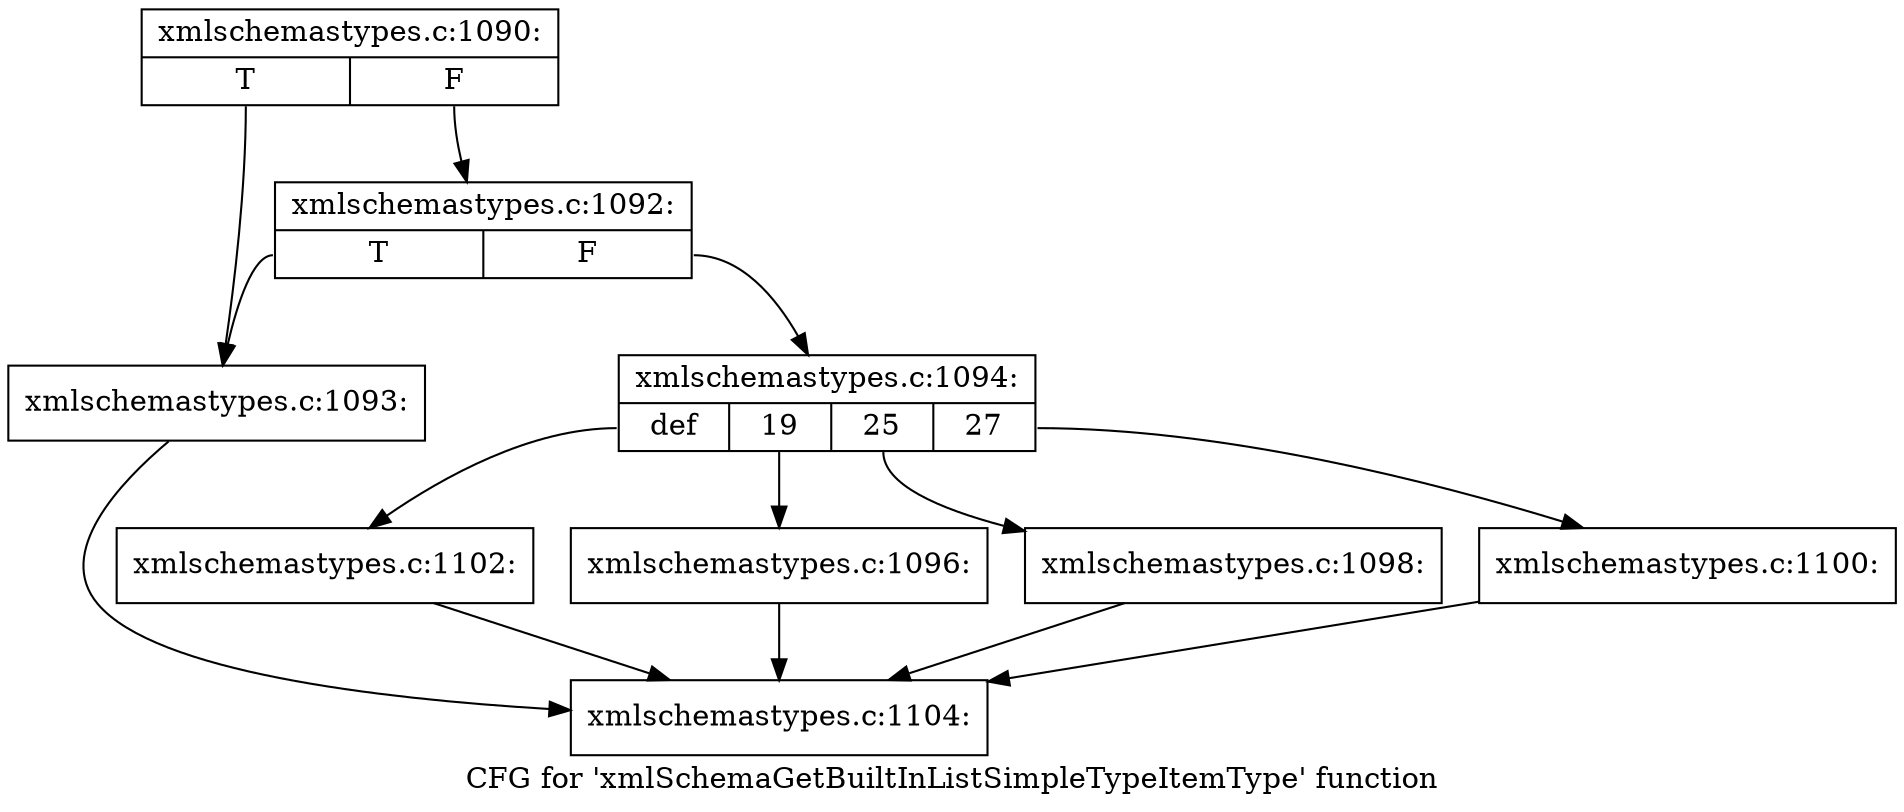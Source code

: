 digraph "CFG for 'xmlSchemaGetBuiltInListSimpleTypeItemType' function" {
	label="CFG for 'xmlSchemaGetBuiltInListSimpleTypeItemType' function";

	Node0x5610f20 [shape=record,label="{xmlschemastypes.c:1090:|{<s0>T|<s1>F}}"];
	Node0x5610f20:s0 -> Node0x560da90;
	Node0x5610f20:s1 -> Node0x56109c0;
	Node0x56109c0 [shape=record,label="{xmlschemastypes.c:1092:|{<s0>T|<s1>F}}"];
	Node0x56109c0:s0 -> Node0x560da90;
	Node0x56109c0:s1 -> Node0x5610970;
	Node0x560da90 [shape=record,label="{xmlschemastypes.c:1093:}"];
	Node0x560da90 -> Node0x560e910;
	Node0x5610970 [shape=record,label="{xmlschemastypes.c:1094:|{<s0>def|<s1>19|<s2>25|<s3>27}}"];
	Node0x5610970:s0 -> Node0x5611f40;
	Node0x5610970:s1 -> Node0x5612240;
	Node0x5610970:s2 -> Node0x5612460;
	Node0x5610970:s3 -> Node0x5612680;
	Node0x5612240 [shape=record,label="{xmlschemastypes.c:1096:}"];
	Node0x5612240 -> Node0x560e910;
	Node0x5612460 [shape=record,label="{xmlschemastypes.c:1098:}"];
	Node0x5612460 -> Node0x560e910;
	Node0x5612680 [shape=record,label="{xmlschemastypes.c:1100:}"];
	Node0x5612680 -> Node0x560e910;
	Node0x5611f40 [shape=record,label="{xmlschemastypes.c:1102:}"];
	Node0x5611f40 -> Node0x560e910;
	Node0x560e910 [shape=record,label="{xmlschemastypes.c:1104:}"];
}
